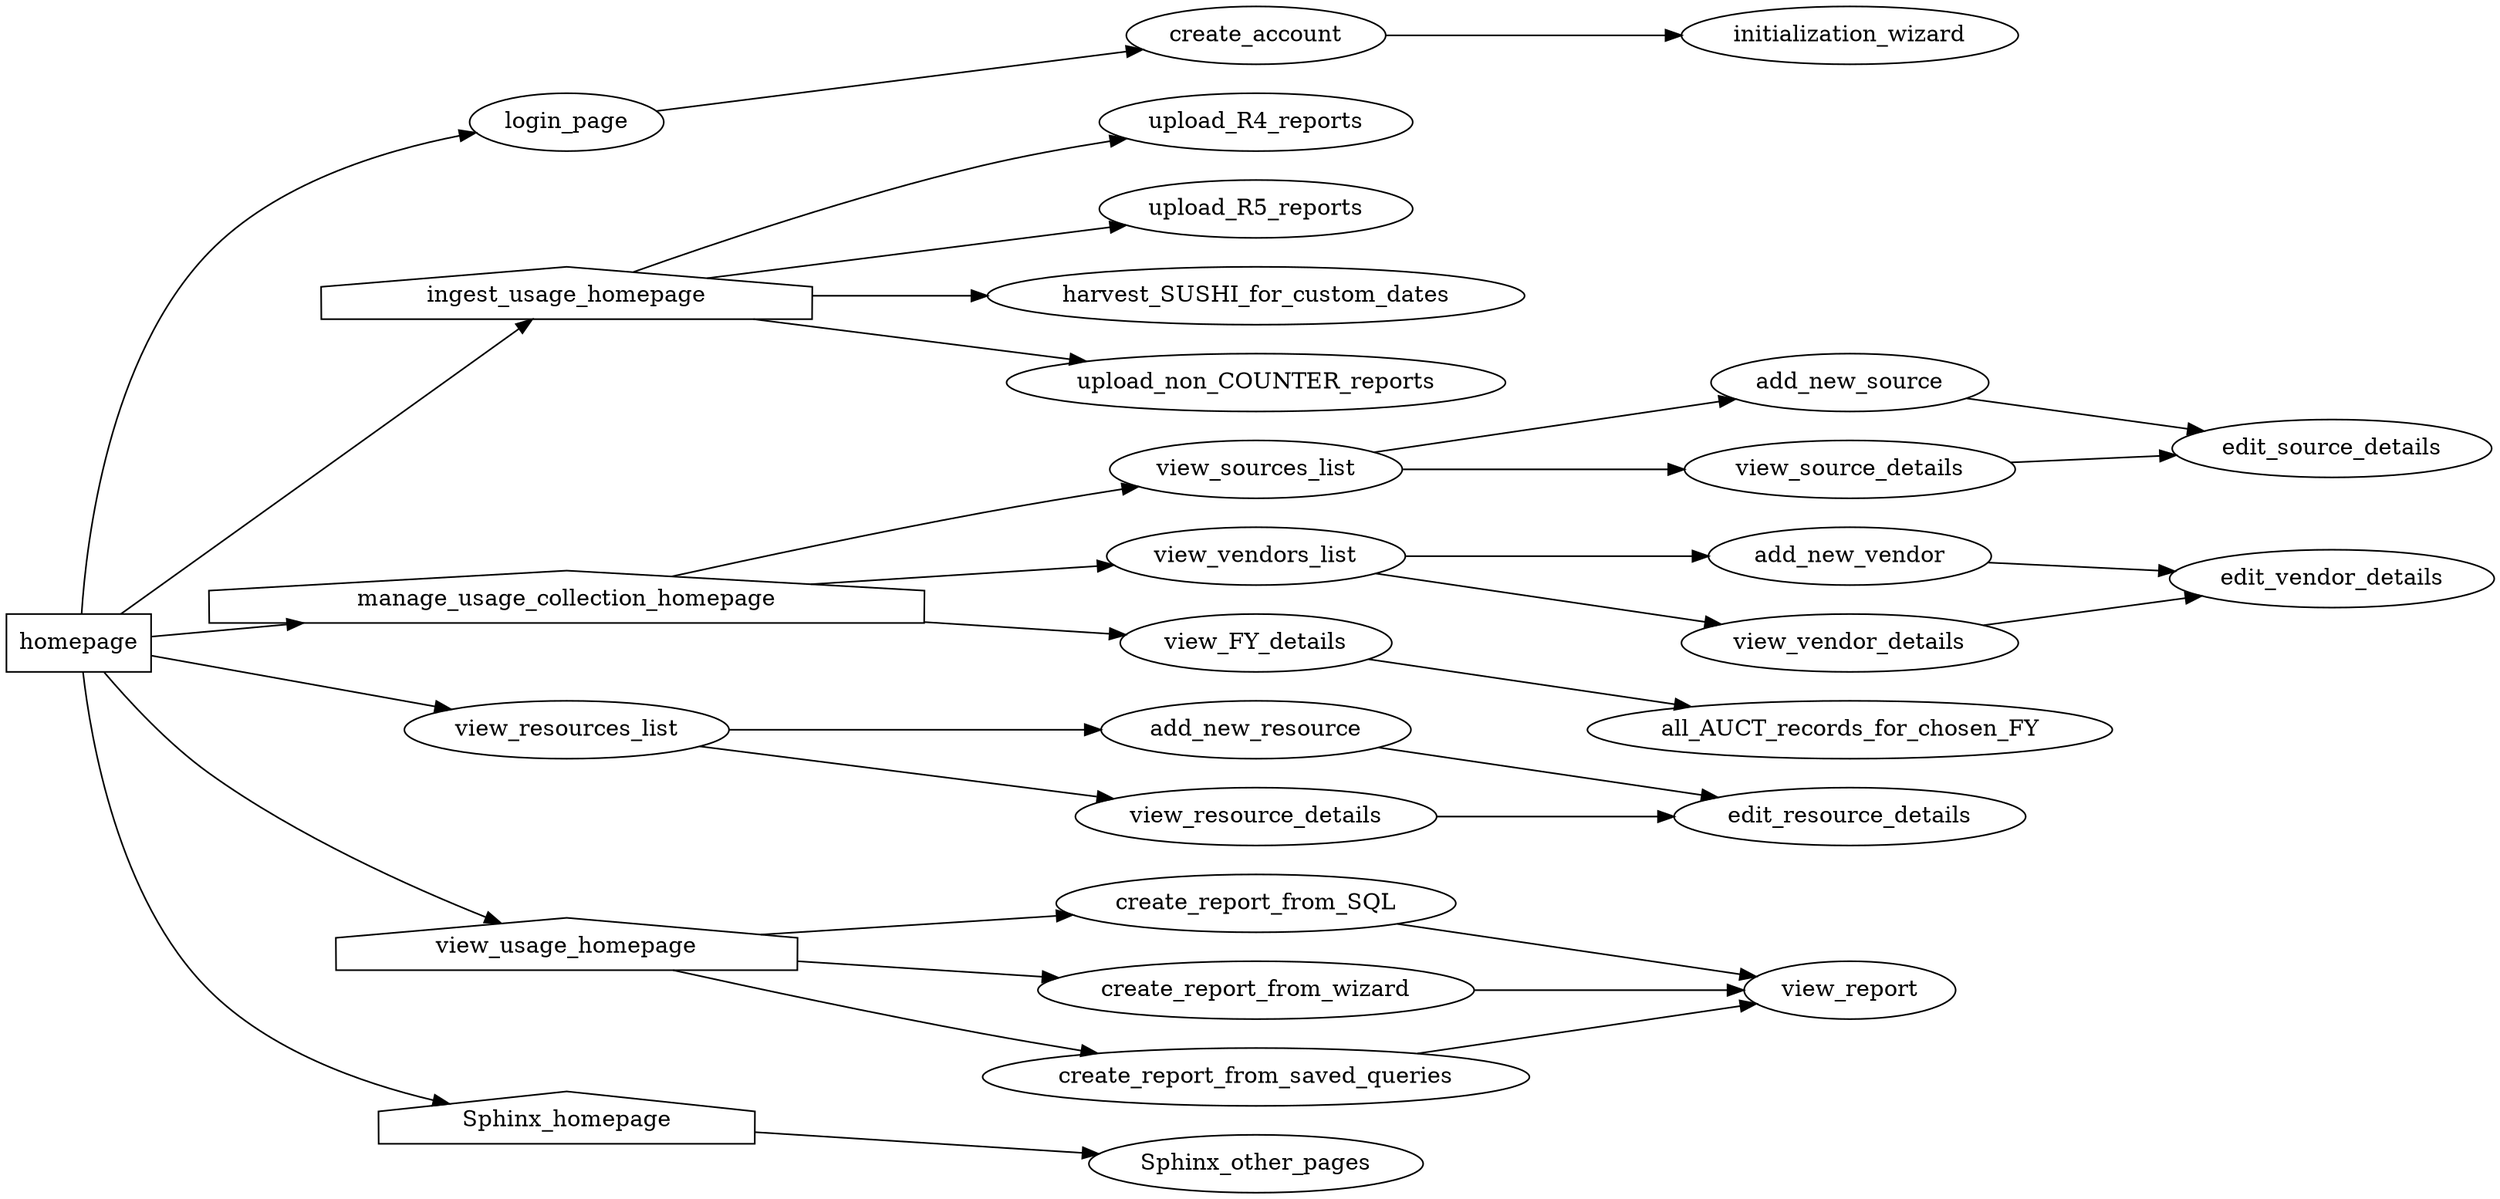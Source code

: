 digraph nolcat_sitemap {
    /* *** NoLCAT SITEMAP *** */
    rankdir=LR


    /* *** Main NoLCAT Folder *** */
    homepage [shape="box"]
        homepage -> login_page
        homepage -> ingest_usage_homepage
        homepage -> manage_usage_collection_homepage
        homepage -> view_resources_list
        homepage -> view_usage_homepage
        homepage -> Sphinx_homepage
    

    /* *** `login` Blueprint *** */
    login_page
        login_page -> create_account
    // Account creation may not be needed--a single set of credentials for each user type may be created instead
    create_account
        create_account -> initialization_wizard // Page in `ingest` section; linkage because program will request data for database initialization upon creation of first account
    // And any other pages needed for authentication


    /* *** `initialization` Blueprint *** */
    initialization_wizard


    /* *** `ingest_usage` Blueprint *** */
    ingest_usage_homepage [shape="house"]
        ingest_usage_homepage -> upload_R4_reports
        ingest_usage_homepage -> upload_R5_reports
        ingest_usage_homepage -> harvest_SUSHI_for_custom_dates
        ingest_usage_homepage -> upload_non_COUNTER_reports
    upload_R4_reports
    upload_R5_reports
    harvest_SUSHI_for_custom_dates
    upload_non_COUNTER_reports


    /* *** `annual_stats` Blueprint *** */
    manage_usage_collection_homepage [shape="house"]
        manage_usage_collection_homepage -> view_sources_list // For StatisticsSources and ResourceSources
        manage_usage_collection_homepage -> view_vendors_list
        manage_usage_collection_homepage -> view_FY_details // The FY for which the details will be shown is selected before going to the page
    view_FY_details
        view_FY_details -> all_AUCT_records_for_chosen_FY
    all_AUCT_records_for_chosen_FY


    /* *** `view_resources` Blueprint *** */
    // At present, resources are purely generated by SUSHI R5 harvests and have no notes atached to them. How should notes be incorporated? Should editing the list or its entries be allowed? Is this where non-title extra data should be used--saved in a table with fields for the data and the metadata label, which is displayed here with Jinja? What about non-COUNTER resources?
    view_resources_list
        view_resources_list -> add_new_resource
        view_resources_list -> view_resource_details
    add_new_resource
        add_new_resource -> edit_resource_details // To provide info for the new resource
    view_resource_details
        view_resource_details -> edit_resource_details
    edit_resource_details // Includes adding or editing notes


    /* *** `view_sources` Blueprint *** */
    // StatisticsSources and ResourceSources are similar enough in structure and purpose that the same Flask logic and Jinja templates can be used
    view_sources_list
        view_sources_list -> add_new_source
        view_sources_list -> view_source_details
    add_new_source
        add_new_source -> edit_source_details // To provide info for the new source
    view_source_details
        view_source_details -> edit_source_details
    edit_source_details // Includes adding or editing notes


     /* *** `view_vendors` Blueprint *** */
    view_vendors_list
        view_vendors_list -> add_new_vendor
        view_vendors_list -> view_vendor_details
    add_new_vendor
        add_new_vendor -> edit_vendor_details // To provide info for the new vendor
    view_vendor_details
        view_vendor_details -> edit_vendor_details
    edit_vendor_details // Includes adding or editing notes


    /* *** `view_usage` Blueprint *** */
    view_usage_homepage [shape="house"]
        view_usage_homepage -> create_report_from_SQL
        view_usage_homepage -> create_report_from_wizard
        view_usage_homepage -> create_report_from_saved_queries
    create_report_from_SQL // Runs a custom SQL statement against the database
        create_report_from_SQL -> view_report
    create_report_from_wizard // GUI options are used to write SQL behind the scenes
        create_report_from_wizard -> view_report
    create_report_from_saved_queries // SQL statements that are either complete or only ask for one input for commonly asked questions
        create_report_from_saved_queries -> view_report
    view_report
    
    
    /* *** Sphinx *** */
    Sphinx_homepage [shape="house"]
        Sphinx_homepage -> Sphinx_other_pages
    Sphinx_other_pages // Use Sphinx itself for site organization
}